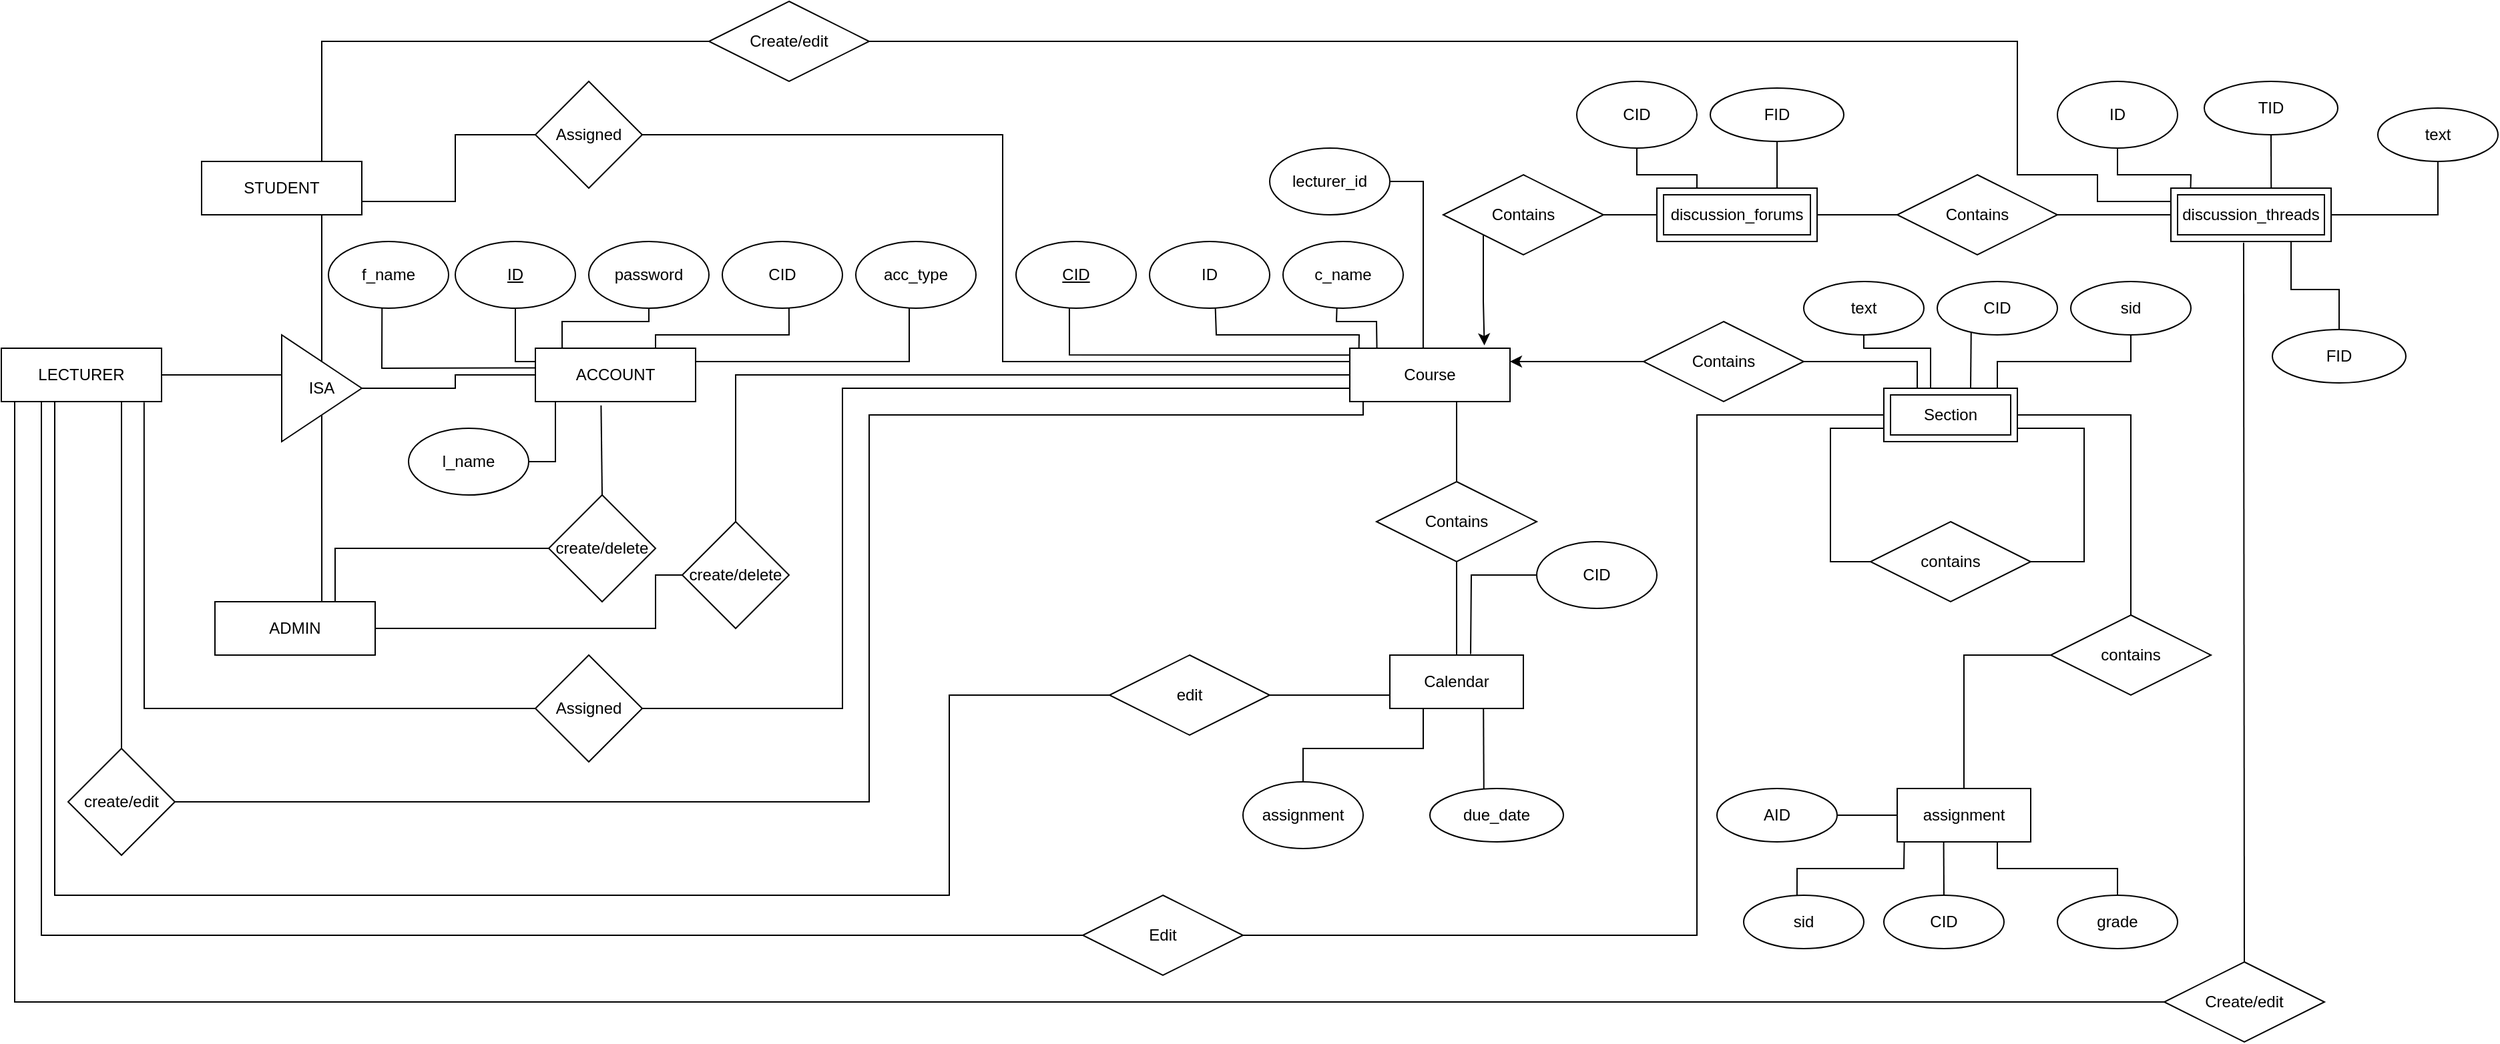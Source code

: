 <mxfile version="24.3.1" type="device">
  <diagram name="Page-1" id="hSoWHAhcee5RP-evhtU0">
    <mxGraphModel dx="2558" dy="831" grid="0" gridSize="10" guides="1" tooltips="1" connect="1" arrows="1" fold="1" page="0" pageScale="1" pageWidth="850" pageHeight="1100" math="0" shadow="0">
      <root>
        <mxCell id="0" />
        <mxCell id="1" parent="0" />
        <mxCell id="UmYCyDXEo03vcc6FyXgW-2" value="ACCOUNT" style="rounded=0;whiteSpace=wrap;html=1;" parent="1" vertex="1">
          <mxGeometry x="-25" y="340" width="120" height="40" as="geometry" />
        </mxCell>
        <mxCell id="UmYCyDXEo03vcc6FyXgW-3" value="Course" style="rounded=0;whiteSpace=wrap;html=1;" parent="1" vertex="1">
          <mxGeometry x="585" y="340" width="120" height="40" as="geometry" />
        </mxCell>
        <mxCell id="UmYCyDXEo03vcc6FyXgW-4" value="STUDENT" style="rounded=0;whiteSpace=wrap;html=1;" parent="1" vertex="1">
          <mxGeometry x="-275" y="200" width="120" height="40" as="geometry" />
        </mxCell>
        <mxCell id="UmYCyDXEo03vcc6FyXgW-5" value="ADMIN" style="rounded=0;whiteSpace=wrap;html=1;" parent="1" vertex="1">
          <mxGeometry x="-265" y="530" width="120" height="40" as="geometry" />
        </mxCell>
        <mxCell id="UmYCyDXEo03vcc6FyXgW-6" value="LECTURER" style="rounded=0;whiteSpace=wrap;html=1;" parent="1" vertex="1">
          <mxGeometry x="-425" y="340" width="120" height="40" as="geometry" />
        </mxCell>
        <mxCell id="UmYCyDXEo03vcc6FyXgW-7" style="edgeStyle=orthogonalEdgeStyle;rounded=0;orthogonalLoop=1;jettySize=auto;html=1;exitX=0.5;exitY=1;exitDx=0;exitDy=0;" parent="1" source="UmYCyDXEo03vcc6FyXgW-6" target="UmYCyDXEo03vcc6FyXgW-6" edge="1">
          <mxGeometry relative="1" as="geometry" />
        </mxCell>
        <mxCell id="UmYCyDXEo03vcc6FyXgW-8" value="ISA" style="triangle;whiteSpace=wrap;html=1;rotation=0;" parent="1" vertex="1">
          <mxGeometry x="-215" y="330" width="60" height="80" as="geometry" />
        </mxCell>
        <mxCell id="UmYCyDXEo03vcc6FyXgW-9" value="" style="endArrow=none;html=1;rounded=0;exitX=1;exitY=0.5;exitDx=0;exitDy=0;entryX=0;entryY=0.5;entryDx=0;entryDy=0;" parent="1" source="UmYCyDXEo03vcc6FyXgW-8" target="UmYCyDXEo03vcc6FyXgW-2" edge="1">
          <mxGeometry width="50" height="50" relative="1" as="geometry">
            <mxPoint x="-135" y="450" as="sourcePoint" />
            <mxPoint x="-85" y="400" as="targetPoint" />
            <Array as="points">
              <mxPoint x="-85" y="370" />
              <mxPoint x="-85" y="360" />
            </Array>
          </mxGeometry>
        </mxCell>
        <mxCell id="UmYCyDXEo03vcc6FyXgW-10" value="" style="endArrow=none;html=1;rounded=0;entryX=0.5;entryY=1;entryDx=0;entryDy=0;exitX=0.667;exitY=0;exitDx=0;exitDy=0;exitPerimeter=0;" parent="1" source="UmYCyDXEo03vcc6FyXgW-5" target="UmYCyDXEo03vcc6FyXgW-8" edge="1">
          <mxGeometry width="50" height="50" relative="1" as="geometry">
            <mxPoint x="-155" y="500" as="sourcePoint" />
            <mxPoint x="-105" y="450" as="targetPoint" />
          </mxGeometry>
        </mxCell>
        <mxCell id="UmYCyDXEo03vcc6FyXgW-11" value="" style="endArrow=none;html=1;rounded=0;exitX=1;exitY=0.5;exitDx=0;exitDy=0;" parent="1" source="UmYCyDXEo03vcc6FyXgW-6" edge="1">
          <mxGeometry width="50" height="50" relative="1" as="geometry">
            <mxPoint x="-295" y="420" as="sourcePoint" />
            <mxPoint x="-215" y="360" as="targetPoint" />
          </mxGeometry>
        </mxCell>
        <mxCell id="UmYCyDXEo03vcc6FyXgW-12" value="" style="endArrow=none;html=1;rounded=0;exitX=0.5;exitY=0;exitDx=0;exitDy=0;entryX=0.75;entryY=1;entryDx=0;entryDy=0;" parent="1" source="UmYCyDXEo03vcc6FyXgW-8" target="UmYCyDXEo03vcc6FyXgW-4" edge="1">
          <mxGeometry width="50" height="50" relative="1" as="geometry">
            <mxPoint x="-45" y="260" as="sourcePoint" />
            <mxPoint x="5" y="210" as="targetPoint" />
          </mxGeometry>
        </mxCell>
        <mxCell id="UmYCyDXEo03vcc6FyXgW-13" value="create/delete" style="rhombus;whiteSpace=wrap;html=1;" parent="1" vertex="1">
          <mxGeometry x="-15" y="450" width="80" height="80" as="geometry" />
        </mxCell>
        <mxCell id="UmYCyDXEo03vcc6FyXgW-14" value="" style="endArrow=none;html=1;rounded=0;exitX=0.75;exitY=0;exitDx=0;exitDy=0;entryX=0;entryY=0.5;entryDx=0;entryDy=0;" parent="1" source="UmYCyDXEo03vcc6FyXgW-5" target="UmYCyDXEo03vcc6FyXgW-13" edge="1">
          <mxGeometry width="50" height="50" relative="1" as="geometry">
            <mxPoint x="-135" y="500" as="sourcePoint" />
            <mxPoint x="-85" y="450" as="targetPoint" />
            <Array as="points">
              <mxPoint x="-175" y="490" />
            </Array>
          </mxGeometry>
        </mxCell>
        <mxCell id="UmYCyDXEo03vcc6FyXgW-15" value="" style="endArrow=none;html=1;rounded=0;entryX=0.41;entryY=1.071;entryDx=0;entryDy=0;entryPerimeter=0;exitX=0.5;exitY=0;exitDx=0;exitDy=0;" parent="1" source="UmYCyDXEo03vcc6FyXgW-13" target="UmYCyDXEo03vcc6FyXgW-2" edge="1">
          <mxGeometry width="50" height="50" relative="1" as="geometry">
            <mxPoint x="-45" y="500" as="sourcePoint" />
            <mxPoint x="5" y="450" as="targetPoint" />
          </mxGeometry>
        </mxCell>
        <mxCell id="UmYCyDXEo03vcc6FyXgW-16" value="create/delete" style="rhombus;whiteSpace=wrap;html=1;" parent="1" vertex="1">
          <mxGeometry x="85" y="470" width="80" height="80" as="geometry" />
        </mxCell>
        <mxCell id="UmYCyDXEo03vcc6FyXgW-17" value="" style="endArrow=none;html=1;rounded=0;exitX=1;exitY=0.5;exitDx=0;exitDy=0;entryX=0;entryY=0.5;entryDx=0;entryDy=0;" parent="1" source="UmYCyDXEo03vcc6FyXgW-5" target="UmYCyDXEo03vcc6FyXgW-16" edge="1">
          <mxGeometry width="50" height="50" relative="1" as="geometry">
            <mxPoint x="-45" y="540" as="sourcePoint" />
            <mxPoint x="75" y="520" as="targetPoint" />
            <Array as="points">
              <mxPoint x="65" y="550" />
              <mxPoint x="65" y="510" />
            </Array>
          </mxGeometry>
        </mxCell>
        <mxCell id="UmYCyDXEo03vcc6FyXgW-18" value="" style="endArrow=none;html=1;rounded=0;exitX=0.5;exitY=0;exitDx=0;exitDy=0;entryX=0;entryY=0.5;entryDx=0;entryDy=0;" parent="1" source="UmYCyDXEo03vcc6FyXgW-16" target="UmYCyDXEo03vcc6FyXgW-3" edge="1">
          <mxGeometry width="50" height="50" relative="1" as="geometry">
            <mxPoint x="285" y="430" as="sourcePoint" />
            <mxPoint x="335" y="380" as="targetPoint" />
            <Array as="points">
              <mxPoint x="125" y="360" />
            </Array>
          </mxGeometry>
        </mxCell>
        <mxCell id="UmYCyDXEo03vcc6FyXgW-19" value="Assigned" style="rhombus;whiteSpace=wrap;html=1;" parent="1" vertex="1">
          <mxGeometry x="-25" y="140" width="80" height="80" as="geometry" />
        </mxCell>
        <mxCell id="UmYCyDXEo03vcc6FyXgW-20" value="Assigned" style="rhombus;whiteSpace=wrap;html=1;" parent="1" vertex="1">
          <mxGeometry x="-25" y="570" width="80" height="80" as="geometry" />
        </mxCell>
        <mxCell id="UmYCyDXEo03vcc6FyXgW-21" value="ID" style="ellipse;whiteSpace=wrap;html=1;fontStyle=4" parent="1" vertex="1">
          <mxGeometry x="-85" y="260" width="90" height="50" as="geometry" />
        </mxCell>
        <mxCell id="UmYCyDXEo03vcc6FyXgW-23" value="password" style="ellipse;whiteSpace=wrap;html=1;" parent="1" vertex="1">
          <mxGeometry x="15" y="260" width="90" height="50" as="geometry" />
        </mxCell>
        <mxCell id="UmYCyDXEo03vcc6FyXgW-24" value="CID" style="ellipse;whiteSpace=wrap;html=1;" parent="1" vertex="1">
          <mxGeometry x="115" y="260" width="90" height="50" as="geometry" />
        </mxCell>
        <mxCell id="UmYCyDXEo03vcc6FyXgW-25" value="acc_type" style="ellipse;whiteSpace=wrap;html=1;" parent="1" vertex="1">
          <mxGeometry x="215" y="260" width="90" height="50" as="geometry" />
        </mxCell>
        <mxCell id="UmYCyDXEo03vcc6FyXgW-26" value="" style="endArrow=none;html=1;rounded=0;exitX=0;exitY=0.25;exitDx=0;exitDy=0;entryX=0.5;entryY=1;entryDx=0;entryDy=0;" parent="1" source="UmYCyDXEo03vcc6FyXgW-2" target="UmYCyDXEo03vcc6FyXgW-21" edge="1">
          <mxGeometry width="50" height="50" relative="1" as="geometry">
            <mxPoint x="135" y="390" as="sourcePoint" />
            <mxPoint x="185" y="340" as="targetPoint" />
            <Array as="points">
              <mxPoint x="-40" y="350" />
            </Array>
          </mxGeometry>
        </mxCell>
        <mxCell id="UmYCyDXEo03vcc6FyXgW-27" value="" style="endArrow=none;html=1;rounded=0;entryX=0.5;entryY=1;entryDx=0;entryDy=0;exitX=0.167;exitY=0;exitDx=0;exitDy=0;exitPerimeter=0;" parent="1" source="UmYCyDXEo03vcc6FyXgW-2" target="UmYCyDXEo03vcc6FyXgW-23" edge="1">
          <mxGeometry width="50" height="50" relative="1" as="geometry">
            <mxPoint x="-45" y="370" as="sourcePoint" />
            <mxPoint x="5" y="320" as="targetPoint" />
            <Array as="points">
              <mxPoint x="-5" y="320" />
              <mxPoint x="60" y="320" />
            </Array>
          </mxGeometry>
        </mxCell>
        <mxCell id="UmYCyDXEo03vcc6FyXgW-28" value="" style="endArrow=none;html=1;rounded=0;exitX=0.75;exitY=0;exitDx=0;exitDy=0;entryX=0.555;entryY=0.994;entryDx=0;entryDy=0;entryPerimeter=0;" parent="1" source="UmYCyDXEo03vcc6FyXgW-2" target="UmYCyDXEo03vcc6FyXgW-24" edge="1">
          <mxGeometry width="50" height="50" relative="1" as="geometry">
            <mxPoint x="125" y="350" as="sourcePoint" />
            <mxPoint x="175" y="300" as="targetPoint" />
            <Array as="points">
              <mxPoint x="65" y="330" />
              <mxPoint x="165" y="330" />
            </Array>
          </mxGeometry>
        </mxCell>
        <mxCell id="UmYCyDXEo03vcc6FyXgW-29" value="" style="endArrow=none;html=1;rounded=0;exitX=1;exitY=0.25;exitDx=0;exitDy=0;" parent="1" source="UmYCyDXEo03vcc6FyXgW-2" edge="1">
          <mxGeometry width="50" height="50" relative="1" as="geometry">
            <mxPoint x="125" y="350" as="sourcePoint" />
            <mxPoint x="255" y="310" as="targetPoint" />
            <Array as="points">
              <mxPoint x="255" y="350" />
            </Array>
          </mxGeometry>
        </mxCell>
        <mxCell id="UmYCyDXEo03vcc6FyXgW-30" value="" style="endArrow=none;html=1;rounded=0;exitX=1;exitY=0.5;exitDx=0;exitDy=0;entryX=0;entryY=0.25;entryDx=0;entryDy=0;" parent="1" source="UmYCyDXEo03vcc6FyXgW-19" target="UmYCyDXEo03vcc6FyXgW-3" edge="1">
          <mxGeometry width="50" height="50" relative="1" as="geometry">
            <mxPoint x="-45" y="320" as="sourcePoint" />
            <mxPoint x="5" y="270" as="targetPoint" />
            <Array as="points">
              <mxPoint x="325" y="180" />
              <mxPoint x="325" y="350" />
            </Array>
          </mxGeometry>
        </mxCell>
        <mxCell id="UmYCyDXEo03vcc6FyXgW-31" value="" style="endArrow=none;html=1;rounded=0;entryX=0;entryY=0.5;entryDx=0;entryDy=0;exitX=1;exitY=0.75;exitDx=0;exitDy=0;" parent="1" source="UmYCyDXEo03vcc6FyXgW-4" target="UmYCyDXEo03vcc6FyXgW-19" edge="1">
          <mxGeometry width="50" height="50" relative="1" as="geometry">
            <mxPoint x="-45" y="320" as="sourcePoint" />
            <mxPoint x="5" y="270" as="targetPoint" />
            <Array as="points">
              <mxPoint x="-85" y="230" />
              <mxPoint x="-85" y="180" />
            </Array>
          </mxGeometry>
        </mxCell>
        <mxCell id="UmYCyDXEo03vcc6FyXgW-32" value="CID" style="ellipse;whiteSpace=wrap;html=1;fontStyle=4" parent="1" vertex="1">
          <mxGeometry x="335" y="260" width="90" height="50" as="geometry" />
        </mxCell>
        <mxCell id="UmYCyDXEo03vcc6FyXgW-33" value="ID" style="ellipse;whiteSpace=wrap;html=1;" parent="1" vertex="1">
          <mxGeometry x="435" y="260" width="90" height="50" as="geometry" />
        </mxCell>
        <mxCell id="UmYCyDXEo03vcc6FyXgW-34" value="c_name" style="ellipse;whiteSpace=wrap;html=1;" parent="1" vertex="1">
          <mxGeometry x="535" y="260" width="90" height="50" as="geometry" />
        </mxCell>
        <mxCell id="UmYCyDXEo03vcc6FyXgW-35" value="" style="endArrow=none;html=1;rounded=0;exitX=-0.004;exitY=0.129;exitDx=0;exitDy=0;exitPerimeter=0;entryX=0.444;entryY=0.99;entryDx=0;entryDy=0;entryPerimeter=0;" parent="1" source="UmYCyDXEo03vcc6FyXgW-3" target="UmYCyDXEo03vcc6FyXgW-32" edge="1">
          <mxGeometry width="50" height="50" relative="1" as="geometry">
            <mxPoint x="525" y="350" as="sourcePoint" />
            <mxPoint x="405" y="320" as="targetPoint" />
            <Array as="points">
              <mxPoint x="375" y="345" />
            </Array>
          </mxGeometry>
        </mxCell>
        <mxCell id="UmYCyDXEo03vcc6FyXgW-36" value="" style="endArrow=none;html=1;rounded=0;exitX=0.057;exitY=-0.001;exitDx=0;exitDy=0;exitPerimeter=0;entryX=0.548;entryY=1.003;entryDx=0;entryDy=0;entryPerimeter=0;" parent="1" source="UmYCyDXEo03vcc6FyXgW-3" target="UmYCyDXEo03vcc6FyXgW-33" edge="1">
          <mxGeometry width="50" height="50" relative="1" as="geometry">
            <mxPoint x="595" y="360" as="sourcePoint" />
            <mxPoint x="645" y="310" as="targetPoint" />
            <Array as="points">
              <mxPoint x="592" y="330" />
              <mxPoint x="485" y="330" />
            </Array>
          </mxGeometry>
        </mxCell>
        <mxCell id="UmYCyDXEo03vcc6FyXgW-37" value="" style="endArrow=none;html=1;rounded=0;entryX=0.448;entryY=0.995;entryDx=0;entryDy=0;entryPerimeter=0;exitX=0.169;exitY=-0.011;exitDx=0;exitDy=0;exitPerimeter=0;" parent="1" source="UmYCyDXEo03vcc6FyXgW-3" target="UmYCyDXEo03vcc6FyXgW-34" edge="1">
          <mxGeometry width="50" height="50" relative="1" as="geometry">
            <mxPoint x="575" y="360" as="sourcePoint" />
            <mxPoint x="625" y="310" as="targetPoint" />
            <Array as="points">
              <mxPoint x="605" y="320" />
              <mxPoint x="575" y="320" />
            </Array>
          </mxGeometry>
        </mxCell>
        <mxCell id="UmYCyDXEo03vcc6FyXgW-38" value="" style="endArrow=none;html=1;rounded=0;exitX=1;exitY=0.5;exitDx=0;exitDy=0;entryX=0;entryY=0.75;entryDx=0;entryDy=0;" parent="1" source="UmYCyDXEo03vcc6FyXgW-20" target="UmYCyDXEo03vcc6FyXgW-3" edge="1">
          <mxGeometry width="50" height="50" relative="1" as="geometry">
            <mxPoint x="255" y="400" as="sourcePoint" />
            <mxPoint x="305" y="350" as="targetPoint" />
            <Array as="points">
              <mxPoint x="205" y="610" />
              <mxPoint x="205" y="370" />
            </Array>
          </mxGeometry>
        </mxCell>
        <mxCell id="UmYCyDXEo03vcc6FyXgW-39" value="" style="endArrow=none;html=1;rounded=0;exitX=0.891;exitY=1.016;exitDx=0;exitDy=0;exitPerimeter=0;entryX=0;entryY=0.5;entryDx=0;entryDy=0;" parent="1" source="UmYCyDXEo03vcc6FyXgW-6" target="UmYCyDXEo03vcc6FyXgW-20" edge="1">
          <mxGeometry width="50" height="50" relative="1" as="geometry">
            <mxPoint x="255" y="400" as="sourcePoint" />
            <mxPoint x="305" y="350" as="targetPoint" />
            <Array as="points">
              <mxPoint x="-318" y="610" />
            </Array>
          </mxGeometry>
        </mxCell>
        <mxCell id="UmYCyDXEo03vcc6FyXgW-40" value="create/edit" style="rhombus;whiteSpace=wrap;html=1;" parent="1" vertex="1">
          <mxGeometry x="-375" y="640" width="80" height="80" as="geometry" />
        </mxCell>
        <mxCell id="UmYCyDXEo03vcc6FyXgW-41" value="" style="endArrow=none;html=1;rounded=0;exitX=0.5;exitY=0;exitDx=0;exitDy=0;" parent="1" source="UmYCyDXEo03vcc6FyXgW-40" edge="1">
          <mxGeometry width="50" height="50" relative="1" as="geometry">
            <mxPoint x="135" y="430" as="sourcePoint" />
            <mxPoint x="-335" y="380" as="targetPoint" />
          </mxGeometry>
        </mxCell>
        <mxCell id="UmYCyDXEo03vcc6FyXgW-42" value="" style="endArrow=none;html=1;rounded=0;exitX=1;exitY=0.5;exitDx=0;exitDy=0;entryX=0.083;entryY=1;entryDx=0;entryDy=0;entryPerimeter=0;" parent="1" source="UmYCyDXEo03vcc6FyXgW-40" target="UmYCyDXEo03vcc6FyXgW-3" edge="1">
          <mxGeometry width="50" height="50" relative="1" as="geometry">
            <mxPoint x="135" y="430" as="sourcePoint" />
            <mxPoint x="185" y="380" as="targetPoint" />
            <Array as="points">
              <mxPoint x="225" y="680" />
              <mxPoint x="225" y="390" />
              <mxPoint x="595" y="390" />
            </Array>
          </mxGeometry>
        </mxCell>
        <mxCell id="UmYCyDXEo03vcc6FyXgW-45" value="Section" style="shape=ext;margin=3;double=1;whiteSpace=wrap;html=1;align=center;" parent="1" vertex="1">
          <mxGeometry x="985" y="370" width="100" height="40" as="geometry" />
        </mxCell>
        <mxCell id="UmYCyDXEo03vcc6FyXgW-46" value="discussion_threads" style="shape=ext;margin=3;double=1;whiteSpace=wrap;html=1;align=center;" parent="1" vertex="1">
          <mxGeometry x="1200" y="220" width="120" height="40" as="geometry" />
        </mxCell>
        <mxCell id="UmYCyDXEo03vcc6FyXgW-47" value="discussion_forums" style="shape=ext;margin=3;double=1;whiteSpace=wrap;html=1;align=center;" parent="1" vertex="1">
          <mxGeometry x="815" y="220" width="120" height="40" as="geometry" />
        </mxCell>
        <mxCell id="UmYCyDXEo03vcc6FyXgW-48" value="Calendar" style="whiteSpace=wrap;html=1;align=center;" parent="1" vertex="1">
          <mxGeometry x="615" y="570" width="100" height="40" as="geometry" />
        </mxCell>
        <mxCell id="UmYCyDXEo03vcc6FyXgW-49" value="Contains" style="shape=rhombus;perimeter=rhombusPerimeter;whiteSpace=wrap;html=1;align=center;" parent="1" vertex="1">
          <mxGeometry x="605" y="440" width="120" height="60" as="geometry" />
        </mxCell>
        <mxCell id="UmYCyDXEo03vcc6FyXgW-50" value="Contains" style="shape=rhombus;perimeter=rhombusPerimeter;whiteSpace=wrap;html=1;align=center;" parent="1" vertex="1">
          <mxGeometry x="995" y="210" width="120" height="60" as="geometry" />
        </mxCell>
        <mxCell id="UmYCyDXEo03vcc6FyXgW-53" value="edit" style="shape=rhombus;perimeter=rhombusPerimeter;whiteSpace=wrap;html=1;align=center;" parent="1" vertex="1">
          <mxGeometry x="405" y="570" width="120" height="60" as="geometry" />
        </mxCell>
        <mxCell id="UmYCyDXEo03vcc6FyXgW-54" value="" style="endArrow=none;html=1;rounded=0;exitX=1;exitY=0.5;exitDx=0;exitDy=0;entryX=0;entryY=0.75;entryDx=0;entryDy=0;" parent="1" source="UmYCyDXEo03vcc6FyXgW-53" target="UmYCyDXEo03vcc6FyXgW-48" edge="1">
          <mxGeometry relative="1" as="geometry">
            <mxPoint x="195" y="450" as="sourcePoint" />
            <mxPoint x="355" y="450" as="targetPoint" />
          </mxGeometry>
        </mxCell>
        <mxCell id="UmYCyDXEo03vcc6FyXgW-55" value="" style="endArrow=none;html=1;rounded=0;exitX=0;exitY=0.5;exitDx=0;exitDy=0;" parent="1" source="UmYCyDXEo03vcc6FyXgW-53" edge="1">
          <mxGeometry relative="1" as="geometry">
            <mxPoint x="195" y="450" as="sourcePoint" />
            <mxPoint x="-385" y="380" as="targetPoint" />
            <Array as="points">
              <mxPoint x="285" y="600" />
              <mxPoint x="285" y="750" />
              <mxPoint x="-385" y="750" />
            </Array>
          </mxGeometry>
        </mxCell>
        <mxCell id="UmYCyDXEo03vcc6FyXgW-56" value="" style="endArrow=none;html=1;rounded=0;exitX=0.5;exitY=1;exitDx=0;exitDy=0;entryX=0.5;entryY=0;entryDx=0;entryDy=0;" parent="1" source="UmYCyDXEo03vcc6FyXgW-49" target="UmYCyDXEo03vcc6FyXgW-48" edge="1">
          <mxGeometry relative="1" as="geometry">
            <mxPoint x="105" y="600" as="sourcePoint" />
            <mxPoint x="265" y="600" as="targetPoint" />
          </mxGeometry>
        </mxCell>
        <mxCell id="UmYCyDXEo03vcc6FyXgW-57" value="" style="endArrow=none;html=1;rounded=0;exitX=0.5;exitY=0;exitDx=0;exitDy=0;" parent="1" source="UmYCyDXEo03vcc6FyXgW-49" edge="1">
          <mxGeometry relative="1" as="geometry">
            <mxPoint x="105" y="600" as="sourcePoint" />
            <mxPoint x="665" y="380" as="targetPoint" />
          </mxGeometry>
        </mxCell>
        <mxCell id="UmYCyDXEo03vcc6FyXgW-58" value="" style="endArrow=none;html=1;rounded=0;entryX=0;entryY=0.5;entryDx=0;entryDy=0;exitX=1;exitY=0.5;exitDx=0;exitDy=0;" parent="1" source="UmYCyDXEo03vcc6FyXgW-47" target="UmYCyDXEo03vcc6FyXgW-50" edge="1">
          <mxGeometry relative="1" as="geometry">
            <mxPoint x="605" y="420" as="sourcePoint" />
            <mxPoint x="765" y="420" as="targetPoint" />
          </mxGeometry>
        </mxCell>
        <mxCell id="UmYCyDXEo03vcc6FyXgW-59" value="" style="endArrow=none;html=1;rounded=0;exitX=1;exitY=0.5;exitDx=0;exitDy=0;entryX=0;entryY=0.5;entryDx=0;entryDy=0;" parent="1" source="UmYCyDXEo03vcc6FyXgW-50" target="UmYCyDXEo03vcc6FyXgW-46" edge="1">
          <mxGeometry relative="1" as="geometry">
            <mxPoint x="1105" y="330" as="sourcePoint" />
            <mxPoint x="1265" y="330" as="targetPoint" />
          </mxGeometry>
        </mxCell>
        <mxCell id="UmYCyDXEo03vcc6FyXgW-60" value="Contains" style="shape=rhombus;perimeter=rhombusPerimeter;whiteSpace=wrap;html=1;align=center;" parent="1" vertex="1">
          <mxGeometry x="655" y="210" width="120" height="60" as="geometry" />
        </mxCell>
        <mxCell id="UmYCyDXEo03vcc6FyXgW-61" value="" style="endArrow=none;html=1;rounded=0;entryX=0;entryY=0.5;entryDx=0;entryDy=0;exitX=1;exitY=0.5;exitDx=0;exitDy=0;" parent="1" source="UmYCyDXEo03vcc6FyXgW-60" target="UmYCyDXEo03vcc6FyXgW-47" edge="1">
          <mxGeometry relative="1" as="geometry">
            <mxPoint x="605" y="420" as="sourcePoint" />
            <mxPoint x="765" y="420" as="targetPoint" />
          </mxGeometry>
        </mxCell>
        <mxCell id="UmYCyDXEo03vcc6FyXgW-63" value="contains" style="shape=rhombus;perimeter=rhombusPerimeter;whiteSpace=wrap;html=1;align=center;" parent="1" vertex="1">
          <mxGeometry x="975" y="470" width="120" height="60" as="geometry" />
        </mxCell>
        <mxCell id="UmYCyDXEo03vcc6FyXgW-65" value="" style="endArrow=none;html=1;rounded=0;entryX=0;entryY=0.75;entryDx=0;entryDy=0;exitX=0;exitY=0.5;exitDx=0;exitDy=0;entryPerimeter=0;" parent="1" source="UmYCyDXEo03vcc6FyXgW-63" target="UmYCyDXEo03vcc6FyXgW-45" edge="1">
          <mxGeometry relative="1" as="geometry">
            <mxPoint x="525" y="390" as="sourcePoint" />
            <mxPoint x="685" y="390" as="targetPoint" />
            <Array as="points">
              <mxPoint x="945" y="500" />
              <mxPoint x="945" y="400" />
            </Array>
          </mxGeometry>
        </mxCell>
        <mxCell id="UmYCyDXEo03vcc6FyXgW-67" value="" style="endArrow=none;html=1;rounded=0;exitX=1;exitY=0.75;exitDx=0;exitDy=0;entryX=1;entryY=0.5;entryDx=0;entryDy=0;" parent="1" source="UmYCyDXEo03vcc6FyXgW-45" target="UmYCyDXEo03vcc6FyXgW-63" edge="1">
          <mxGeometry relative="1" as="geometry">
            <mxPoint x="1135" y="420" as="sourcePoint" />
            <mxPoint x="1295" y="420" as="targetPoint" />
            <Array as="points">
              <mxPoint x="1135" y="400" />
              <mxPoint x="1135" y="500" />
            </Array>
          </mxGeometry>
        </mxCell>
        <mxCell id="UmYCyDXEo03vcc6FyXgW-68" style="edgeStyle=orthogonalEdgeStyle;rounded=0;orthogonalLoop=1;jettySize=auto;html=1;exitX=0;exitY=1;exitDx=0;exitDy=0;entryX=0.84;entryY=-0.054;entryDx=0;entryDy=0;entryPerimeter=0;" parent="1" source="UmYCyDXEo03vcc6FyXgW-60" target="UmYCyDXEo03vcc6FyXgW-3" edge="1">
          <mxGeometry relative="1" as="geometry" />
        </mxCell>
        <mxCell id="UmYCyDXEo03vcc6FyXgW-70" style="edgeStyle=orthogonalEdgeStyle;rounded=0;orthogonalLoop=1;jettySize=auto;html=1;entryX=1;entryY=0.25;entryDx=0;entryDy=0;" parent="1" source="UmYCyDXEo03vcc6FyXgW-69" target="UmYCyDXEo03vcc6FyXgW-3" edge="1">
          <mxGeometry relative="1" as="geometry" />
        </mxCell>
        <mxCell id="UmYCyDXEo03vcc6FyXgW-69" value="Contains" style="shape=rhombus;perimeter=rhombusPerimeter;whiteSpace=wrap;html=1;align=center;" parent="1" vertex="1">
          <mxGeometry x="805" y="320" width="120" height="60" as="geometry" />
        </mxCell>
        <mxCell id="UmYCyDXEo03vcc6FyXgW-71" value="" style="endArrow=none;html=1;rounded=0;exitX=0.25;exitY=0;exitDx=0;exitDy=0;entryX=1;entryY=0.5;entryDx=0;entryDy=0;" parent="1" source="UmYCyDXEo03vcc6FyXgW-45" target="UmYCyDXEo03vcc6FyXgW-69" edge="1">
          <mxGeometry relative="1" as="geometry">
            <mxPoint x="1025" y="330" as="sourcePoint" />
            <mxPoint x="1185" y="330" as="targetPoint" />
            <Array as="points">
              <mxPoint x="1010" y="350" />
            </Array>
          </mxGeometry>
        </mxCell>
        <mxCell id="UmYCyDXEo03vcc6FyXgW-72" value="CID" style="ellipse;whiteSpace=wrap;html=1;" parent="1" vertex="1">
          <mxGeometry x="755" y="140" width="90" height="50" as="geometry" />
        </mxCell>
        <mxCell id="UmYCyDXEo03vcc6FyXgW-73" value="CID" style="ellipse;whiteSpace=wrap;html=1;" parent="1" vertex="1">
          <mxGeometry x="1025" y="290" width="90" height="40" as="geometry" />
        </mxCell>
        <mxCell id="UmYCyDXEo03vcc6FyXgW-75" value="CID" style="ellipse;whiteSpace=wrap;html=1;" parent="1" vertex="1">
          <mxGeometry x="725" y="485" width="90" height="50" as="geometry" />
        </mxCell>
        <mxCell id="UmYCyDXEo03vcc6FyXgW-76" value="ID" style="ellipse;whiteSpace=wrap;html=1;" parent="1" vertex="1">
          <mxGeometry x="1115" y="140" width="90" height="50" as="geometry" />
        </mxCell>
        <mxCell id="UmYCyDXEo03vcc6FyXgW-77" value="text" style="ellipse;whiteSpace=wrap;html=1;align=center;" parent="1" vertex="1">
          <mxGeometry x="925" y="290" width="90" height="40" as="geometry" />
        </mxCell>
        <mxCell id="UmYCyDXEo03vcc6FyXgW-78" value="sid" style="ellipse;whiteSpace=wrap;html=1;align=center;" parent="1" vertex="1">
          <mxGeometry x="1125" y="290" width="90" height="40" as="geometry" />
        </mxCell>
        <mxCell id="UmYCyDXEo03vcc6FyXgW-80" value="Edit" style="shape=rhombus;perimeter=rhombusPerimeter;whiteSpace=wrap;html=1;align=center;" parent="1" vertex="1">
          <mxGeometry x="385" y="750" width="120" height="60" as="geometry" />
        </mxCell>
        <mxCell id="UmYCyDXEo03vcc6FyXgW-81" value="" style="endArrow=none;html=1;rounded=0;exitX=0.701;exitY=0.997;exitDx=0;exitDy=0;entryX=0.404;entryY=0.025;entryDx=0;entryDy=0;entryPerimeter=0;exitPerimeter=0;" parent="1" source="UmYCyDXEo03vcc6FyXgW-48" target="UmYCyDXEo03vcc6FyXgW-86" edge="1">
          <mxGeometry relative="1" as="geometry">
            <mxPoint x="955" y="710" as="sourcePoint" />
            <mxPoint x="1115" y="710" as="targetPoint" />
          </mxGeometry>
        </mxCell>
        <mxCell id="UmYCyDXEo03vcc6FyXgW-83" value="" style="endArrow=none;html=1;rounded=0;entryX=0;entryY=0.5;entryDx=0;entryDy=0;exitX=0.25;exitY=1;exitDx=0;exitDy=0;" parent="1" source="UmYCyDXEo03vcc6FyXgW-6" target="UmYCyDXEo03vcc6FyXgW-80" edge="1">
          <mxGeometry relative="1" as="geometry">
            <mxPoint x="115" y="550" as="sourcePoint" />
            <mxPoint x="275" y="550" as="targetPoint" />
            <Array as="points">
              <mxPoint x="-395" y="780" />
            </Array>
          </mxGeometry>
        </mxCell>
        <mxCell id="UmYCyDXEo03vcc6FyXgW-84" value="" style="endArrow=none;html=1;rounded=0;exitX=1;exitY=0.5;exitDx=0;exitDy=0;entryX=0;entryY=0.5;entryDx=0;entryDy=0;" parent="1" source="UmYCyDXEo03vcc6FyXgW-80" target="UmYCyDXEo03vcc6FyXgW-45" edge="1">
          <mxGeometry relative="1" as="geometry">
            <mxPoint x="555" y="780" as="sourcePoint" />
            <mxPoint x="715" y="780" as="targetPoint" />
            <Array as="points">
              <mxPoint x="845" y="780" />
              <mxPoint x="845" y="390" />
            </Array>
          </mxGeometry>
        </mxCell>
        <mxCell id="UmYCyDXEo03vcc6FyXgW-86" value="due_date" style="ellipse;whiteSpace=wrap;html=1;align=center;" parent="1" vertex="1">
          <mxGeometry x="645" y="670" width="100" height="40" as="geometry" />
        </mxCell>
        <mxCell id="UmYCyDXEo03vcc6FyXgW-88" value="" style="endArrow=none;html=1;rounded=0;exitX=0.605;exitY=-0.019;exitDx=0;exitDy=0;exitPerimeter=0;entryX=0;entryY=0.5;entryDx=0;entryDy=0;" parent="1" source="UmYCyDXEo03vcc6FyXgW-48" target="UmYCyDXEo03vcc6FyXgW-75" edge="1">
          <mxGeometry relative="1" as="geometry">
            <mxPoint x="585" y="610" as="sourcePoint" />
            <mxPoint x="745" y="610" as="targetPoint" />
            <Array as="points">
              <mxPoint x="676" y="510" />
            </Array>
          </mxGeometry>
        </mxCell>
        <mxCell id="UmYCyDXEo03vcc6FyXgW-89" value="FID" style="ellipse;whiteSpace=wrap;html=1;align=center;" parent="1" vertex="1">
          <mxGeometry x="855" y="145" width="100" height="40" as="geometry" />
        </mxCell>
        <mxCell id="UmYCyDXEo03vcc6FyXgW-92" value="TID&lt;span style=&quot;color: rgba(0, 0, 0, 0); font-family: monospace; font-size: 0px; text-align: start; text-wrap: nowrap;&quot;&gt;%3CmxGraphModel%3E%3Croot%3E%3CmxCell%20id%3D%220%22%2F%3E%3CmxCell%20id%3D%221%22%20parent%3D%220%22%2F%3E%3CmxCell%20id%3D%222%22%20value%3D%22fID%22%20style%3D%22ellipse%3BwhiteSpace%3Dwrap%3Bhtml%3D1%3Balign%3Dcenter%3B%22%20vertex%3D%221%22%20parent%3D%221%22%3E%3CmxGeometry%20x%3D%22940%22%20y%3D%2235%22%20width%3D%22100%22%20height%3D%2240%22%20as%3D%22geometry%22%2F%3E%3C%2FmxCell%3E%3C%2Froot%3E%3C%2FmxGraphModel%3E&lt;/span&gt;" style="ellipse;whiteSpace=wrap;html=1;align=center;" parent="1" vertex="1">
          <mxGeometry x="1225" y="140" width="100" height="40" as="geometry" />
        </mxCell>
        <mxCell id="UmYCyDXEo03vcc6FyXgW-93" value="text" style="ellipse;whiteSpace=wrap;html=1;align=center;" parent="1" vertex="1">
          <mxGeometry x="1355" y="160" width="90" height="40" as="geometry" />
        </mxCell>
        <mxCell id="UmYCyDXEo03vcc6FyXgW-94" value="Create/edit" style="shape=rhombus;perimeter=rhombusPerimeter;whiteSpace=wrap;html=1;align=center;" parent="1" vertex="1">
          <mxGeometry x="105" y="80" width="120" height="60" as="geometry" />
        </mxCell>
        <mxCell id="UmYCyDXEo03vcc6FyXgW-95" value="" style="endArrow=none;html=1;rounded=0;exitX=0.75;exitY=0;exitDx=0;exitDy=0;entryX=0;entryY=0.5;entryDx=0;entryDy=0;" parent="1" source="UmYCyDXEo03vcc6FyXgW-4" target="UmYCyDXEo03vcc6FyXgW-94" edge="1">
          <mxGeometry relative="1" as="geometry">
            <mxPoint x="-5" y="230" as="sourcePoint" />
            <mxPoint x="155" y="230" as="targetPoint" />
            <Array as="points">
              <mxPoint x="-185" y="110" />
            </Array>
          </mxGeometry>
        </mxCell>
        <mxCell id="UmYCyDXEo03vcc6FyXgW-96" value="" style="endArrow=none;html=1;rounded=0;exitX=1;exitY=0.5;exitDx=0;exitDy=0;entryX=0;entryY=0.25;entryDx=0;entryDy=0;" parent="1" source="UmYCyDXEo03vcc6FyXgW-94" target="UmYCyDXEo03vcc6FyXgW-46" edge="1">
          <mxGeometry relative="1" as="geometry">
            <mxPoint x="595" y="220" as="sourcePoint" />
            <mxPoint x="755" y="220" as="targetPoint" />
            <Array as="points">
              <mxPoint x="1085" y="110" />
              <mxPoint x="1085" y="210" />
              <mxPoint x="1145" y="210" />
              <mxPoint x="1145" y="230" />
            </Array>
          </mxGeometry>
        </mxCell>
        <mxCell id="UmYCyDXEo03vcc6FyXgW-98" value="" style="endArrow=none;html=1;rounded=0;exitX=0.5;exitY=1;exitDx=0;exitDy=0;entryX=0.123;entryY=0;entryDx=0;entryDy=0;entryPerimeter=0;" parent="1" source="UmYCyDXEo03vcc6FyXgW-76" target="UmYCyDXEo03vcc6FyXgW-46" edge="1">
          <mxGeometry relative="1" as="geometry">
            <mxPoint x="975" y="200" as="sourcePoint" />
            <mxPoint x="1135" y="200" as="targetPoint" />
            <Array as="points">
              <mxPoint x="1160" y="210" />
              <mxPoint x="1215" y="210" />
            </Array>
          </mxGeometry>
        </mxCell>
        <mxCell id="UmYCyDXEo03vcc6FyXgW-99" value="" style="endArrow=none;html=1;rounded=0;exitX=0.5;exitY=1;exitDx=0;exitDy=0;entryX=0.626;entryY=-0.003;entryDx=0;entryDy=0;entryPerimeter=0;" parent="1" source="UmYCyDXEo03vcc6FyXgW-92" target="UmYCyDXEo03vcc6FyXgW-46" edge="1">
          <mxGeometry relative="1" as="geometry">
            <mxPoint x="1125" y="220" as="sourcePoint" />
            <mxPoint x="1285" y="220" as="targetPoint" />
          </mxGeometry>
        </mxCell>
        <mxCell id="UmYCyDXEo03vcc6FyXgW-100" value="" style="endArrow=none;html=1;rounded=0;exitX=0.5;exitY=1;exitDx=0;exitDy=0;entryX=1;entryY=0.5;entryDx=0;entryDy=0;" parent="1" source="UmYCyDXEo03vcc6FyXgW-93" target="UmYCyDXEo03vcc6FyXgW-46" edge="1">
          <mxGeometry relative="1" as="geometry">
            <mxPoint x="1125" y="220" as="sourcePoint" />
            <mxPoint x="1285" y="220" as="targetPoint" />
            <Array as="points">
              <mxPoint x="1400" y="240" />
            </Array>
          </mxGeometry>
        </mxCell>
        <mxCell id="UmYCyDXEo03vcc6FyXgW-101" value="Create/edit" style="shape=rhombus;perimeter=rhombusPerimeter;whiteSpace=wrap;html=1;align=center;" parent="1" vertex="1">
          <mxGeometry x="1195" y="800" width="120" height="60" as="geometry" />
        </mxCell>
        <mxCell id="UmYCyDXEo03vcc6FyXgW-102" value="" style="endArrow=none;html=1;rounded=0;entryX=0;entryY=0.5;entryDx=0;entryDy=0;" parent="1" target="UmYCyDXEo03vcc6FyXgW-101" edge="1">
          <mxGeometry relative="1" as="geometry">
            <mxPoint x="-415" y="380" as="sourcePoint" />
            <mxPoint x="635" y="420" as="targetPoint" />
            <Array as="points">
              <mxPoint x="-415" y="830" />
            </Array>
          </mxGeometry>
        </mxCell>
        <mxCell id="UmYCyDXEo03vcc6FyXgW-103" value="" style="endArrow=none;html=1;rounded=0;exitX=0.5;exitY=0;exitDx=0;exitDy=0;entryX=0.454;entryY=1.023;entryDx=0;entryDy=0;entryPerimeter=0;" parent="1" source="UmYCyDXEo03vcc6FyXgW-101" target="UmYCyDXEo03vcc6FyXgW-46" edge="1">
          <mxGeometry relative="1" as="geometry">
            <mxPoint x="475" y="420" as="sourcePoint" />
            <mxPoint x="635" y="420" as="targetPoint" />
          </mxGeometry>
        </mxCell>
        <mxCell id="UmYCyDXEo03vcc6FyXgW-104" value="" style="endArrow=none;html=1;rounded=0;entryX=0.5;entryY=1;entryDx=0;entryDy=0;exitX=0.35;exitY=0;exitDx=0;exitDy=0;exitPerimeter=0;" parent="1" source="UmYCyDXEo03vcc6FyXgW-45" target="UmYCyDXEo03vcc6FyXgW-77" edge="1">
          <mxGeometry relative="1" as="geometry">
            <mxPoint x="1030" y="360" as="sourcePoint" />
            <mxPoint x="350" y="460" as="targetPoint" />
            <Array as="points">
              <mxPoint x="1020" y="340" />
              <mxPoint x="970" y="340" />
            </Array>
          </mxGeometry>
        </mxCell>
        <mxCell id="UmYCyDXEo03vcc6FyXgW-105" value="" style="endArrow=none;html=1;rounded=0;entryX=0.282;entryY=0.96;entryDx=0;entryDy=0;entryPerimeter=0;exitX=0.65;exitY=0.003;exitDx=0;exitDy=0;exitPerimeter=0;" parent="1" source="UmYCyDXEo03vcc6FyXgW-45" target="UmYCyDXEo03vcc6FyXgW-73" edge="1">
          <mxGeometry relative="1" as="geometry">
            <mxPoint x="1060" y="370" as="sourcePoint" />
            <mxPoint x="1170" y="339.87" as="targetPoint" />
          </mxGeometry>
        </mxCell>
        <mxCell id="UmYCyDXEo03vcc6FyXgW-106" value="" style="endArrow=none;html=1;rounded=0;entryX=0.5;entryY=1;entryDx=0;entryDy=0;exitX=0.85;exitY=0;exitDx=0;exitDy=0;exitPerimeter=0;" parent="1" source="UmYCyDXEo03vcc6FyXgW-45" target="UmYCyDXEo03vcc6FyXgW-78" edge="1">
          <mxGeometry relative="1" as="geometry">
            <mxPoint x="1080" y="360" as="sourcePoint" />
            <mxPoint x="1195" y="350.09" as="targetPoint" />
            <Array as="points">
              <mxPoint x="1070" y="350" />
              <mxPoint x="1170" y="350" />
            </Array>
          </mxGeometry>
        </mxCell>
        <mxCell id="UmYCyDXEo03vcc6FyXgW-107" value="" style="endArrow=none;html=1;rounded=0;exitX=0.25;exitY=0;exitDx=0;exitDy=0;" parent="1" source="UmYCyDXEo03vcc6FyXgW-47" edge="1">
          <mxGeometry relative="1" as="geometry">
            <mxPoint x="615" y="199.52" as="sourcePoint" />
            <mxPoint x="800" y="190" as="targetPoint" />
            <Array as="points">
              <mxPoint x="845" y="210" />
              <mxPoint x="800" y="210" />
            </Array>
          </mxGeometry>
        </mxCell>
        <mxCell id="UmYCyDXEo03vcc6FyXgW-108" value="" style="endArrow=none;html=1;rounded=0;entryX=0.5;entryY=1;entryDx=0;entryDy=0;exitX=0.75;exitY=0;exitDx=0;exitDy=0;" parent="1" source="UmYCyDXEo03vcc6FyXgW-47" target="UmYCyDXEo03vcc6FyXgW-89" edge="1">
          <mxGeometry relative="1" as="geometry">
            <mxPoint x="805" y="200" as="sourcePoint" />
            <mxPoint x="965" y="200" as="targetPoint" />
          </mxGeometry>
        </mxCell>
        <mxCell id="B2ILWrMjX4NBgNzCxDdF-1" value="lecturer_id" style="ellipse;whiteSpace=wrap;html=1;" vertex="1" parent="1">
          <mxGeometry x="525" y="190" width="90" height="50" as="geometry" />
        </mxCell>
        <mxCell id="B2ILWrMjX4NBgNzCxDdF-2" value="" style="endArrow=none;html=1;rounded=0;exitX=1;exitY=0.5;exitDx=0;exitDy=0;entryX=0.458;entryY=-0.006;entryDx=0;entryDy=0;entryPerimeter=0;" edge="1" parent="1" source="B2ILWrMjX4NBgNzCxDdF-1" target="UmYCyDXEo03vcc6FyXgW-3">
          <mxGeometry width="50" height="50" relative="1" as="geometry">
            <mxPoint x="630" y="220" as="sourcePoint" />
            <mxPoint x="680" y="170" as="targetPoint" />
            <Array as="points">
              <mxPoint x="640" y="215" />
              <mxPoint x="640" y="280" />
            </Array>
          </mxGeometry>
        </mxCell>
        <mxCell id="B2ILWrMjX4NBgNzCxDdF-3" value="assignment" style="ellipse;whiteSpace=wrap;html=1;" vertex="1" parent="1">
          <mxGeometry x="505" y="665" width="90" height="50" as="geometry" />
        </mxCell>
        <mxCell id="B2ILWrMjX4NBgNzCxDdF-4" value="" style="endArrow=none;html=1;rounded=0;exitX=0.5;exitY=0;exitDx=0;exitDy=0;entryX=0.25;entryY=1;entryDx=0;entryDy=0;" edge="1" parent="1" source="B2ILWrMjX4NBgNzCxDdF-3" target="UmYCyDXEo03vcc6FyXgW-48">
          <mxGeometry width="50" height="50" relative="1" as="geometry">
            <mxPoint x="550" y="570" as="sourcePoint" />
            <mxPoint x="600" y="520" as="targetPoint" />
            <Array as="points">
              <mxPoint x="550" y="640" />
              <mxPoint x="640" y="640" />
            </Array>
          </mxGeometry>
        </mxCell>
        <mxCell id="B2ILWrMjX4NBgNzCxDdF-6" value="f_name" style="ellipse;whiteSpace=wrap;html=1;" vertex="1" parent="1">
          <mxGeometry x="-180" y="260" width="90" height="50" as="geometry" />
        </mxCell>
        <mxCell id="B2ILWrMjX4NBgNzCxDdF-7" value="l_name" style="ellipse;whiteSpace=wrap;html=1;" vertex="1" parent="1">
          <mxGeometry x="-120" y="400" width="90" height="50" as="geometry" />
        </mxCell>
        <mxCell id="B2ILWrMjX4NBgNzCxDdF-8" value="" style="endArrow=none;html=1;rounded=0;exitX=1;exitY=0.5;exitDx=0;exitDy=0;entryX=0.125;entryY=1.004;entryDx=0;entryDy=0;entryPerimeter=0;" edge="1" parent="1" source="B2ILWrMjX4NBgNzCxDdF-7" target="UmYCyDXEo03vcc6FyXgW-2">
          <mxGeometry relative="1" as="geometry">
            <mxPoint x="40" y="410" as="sourcePoint" />
            <mxPoint x="200" y="410" as="targetPoint" />
            <Array as="points">
              <mxPoint x="-10" y="425" />
            </Array>
          </mxGeometry>
        </mxCell>
        <mxCell id="B2ILWrMjX4NBgNzCxDdF-9" value="" style="endArrow=none;html=1;rounded=0;exitX=0.446;exitY=0.999;exitDx=0;exitDy=0;exitPerimeter=0;entryX=-0.002;entryY=0.369;entryDx=0;entryDy=0;entryPerimeter=0;" edge="1" parent="1" source="B2ILWrMjX4NBgNzCxDdF-6" target="UmYCyDXEo03vcc6FyXgW-2">
          <mxGeometry relative="1" as="geometry">
            <mxPoint x="-130" y="320" as="sourcePoint" />
            <mxPoint x="30" y="320" as="targetPoint" />
            <Array as="points">
              <mxPoint x="-140" y="355" />
            </Array>
          </mxGeometry>
        </mxCell>
        <mxCell id="B2ILWrMjX4NBgNzCxDdF-10" value="assignment" style="whiteSpace=wrap;html=1;align=center;" vertex="1" parent="1">
          <mxGeometry x="995" y="670" width="100" height="40" as="geometry" />
        </mxCell>
        <mxCell id="B2ILWrMjX4NBgNzCxDdF-11" value="sid" style="ellipse;whiteSpace=wrap;html=1;align=center;" vertex="1" parent="1">
          <mxGeometry x="880" y="750" width="90" height="40" as="geometry" />
        </mxCell>
        <mxCell id="B2ILWrMjX4NBgNzCxDdF-12" value="CID" style="ellipse;whiteSpace=wrap;html=1;" vertex="1" parent="1">
          <mxGeometry x="985" y="750" width="90" height="40" as="geometry" />
        </mxCell>
        <mxCell id="B2ILWrMjX4NBgNzCxDdF-13" value="AID" style="ellipse;whiteSpace=wrap;html=1;align=center;" vertex="1" parent="1">
          <mxGeometry x="860" y="670" width="90" height="40" as="geometry" />
        </mxCell>
        <mxCell id="B2ILWrMjX4NBgNzCxDdF-14" value="grade" style="ellipse;whiteSpace=wrap;html=1;align=center;" vertex="1" parent="1">
          <mxGeometry x="1115" y="750" width="90" height="40" as="geometry" />
        </mxCell>
        <mxCell id="B2ILWrMjX4NBgNzCxDdF-17" value="" style="endArrow=none;html=1;rounded=0;exitX=1;exitY=0.5;exitDx=0;exitDy=0;entryX=0;entryY=0.5;entryDx=0;entryDy=0;" edge="1" parent="1" source="B2ILWrMjX4NBgNzCxDdF-13" target="B2ILWrMjX4NBgNzCxDdF-10">
          <mxGeometry relative="1" as="geometry">
            <mxPoint x="890" y="720" as="sourcePoint" />
            <mxPoint x="1050" y="720" as="targetPoint" />
          </mxGeometry>
        </mxCell>
        <mxCell id="B2ILWrMjX4NBgNzCxDdF-18" value="" style="endArrow=none;html=1;rounded=0;exitX=0.444;exitY=0;exitDx=0;exitDy=0;entryX=0.053;entryY=0.99;entryDx=0;entryDy=0;entryPerimeter=0;exitPerimeter=0;" edge="1" parent="1" source="B2ILWrMjX4NBgNzCxDdF-11" target="B2ILWrMjX4NBgNzCxDdF-10">
          <mxGeometry relative="1" as="geometry">
            <mxPoint x="890" y="720" as="sourcePoint" />
            <mxPoint x="1050" y="720" as="targetPoint" />
            <Array as="points">
              <mxPoint x="920" y="730" />
              <mxPoint x="1000" y="730" />
            </Array>
          </mxGeometry>
        </mxCell>
        <mxCell id="B2ILWrMjX4NBgNzCxDdF-19" value="" style="endArrow=none;html=1;rounded=0;exitX=0.5;exitY=0;exitDx=0;exitDy=0;entryX=0.348;entryY=1.002;entryDx=0;entryDy=0;entryPerimeter=0;" edge="1" parent="1" source="B2ILWrMjX4NBgNzCxDdF-12" target="B2ILWrMjX4NBgNzCxDdF-10">
          <mxGeometry relative="1" as="geometry">
            <mxPoint x="890" y="720" as="sourcePoint" />
            <mxPoint x="1030" y="720" as="targetPoint" />
          </mxGeometry>
        </mxCell>
        <mxCell id="B2ILWrMjX4NBgNzCxDdF-20" value="" style="endArrow=none;html=1;rounded=0;entryX=0.5;entryY=0;entryDx=0;entryDy=0;exitX=0.75;exitY=1;exitDx=0;exitDy=0;" edge="1" parent="1" source="B2ILWrMjX4NBgNzCxDdF-10" target="B2ILWrMjX4NBgNzCxDdF-14">
          <mxGeometry relative="1" as="geometry">
            <mxPoint x="890" y="740" as="sourcePoint" />
            <mxPoint x="1050" y="740" as="targetPoint" />
            <Array as="points">
              <mxPoint x="1070" y="730" />
              <mxPoint x="1160" y="730" />
            </Array>
          </mxGeometry>
        </mxCell>
        <mxCell id="B2ILWrMjX4NBgNzCxDdF-21" value="contains" style="shape=rhombus;perimeter=rhombusPerimeter;whiteSpace=wrap;html=1;align=center;" vertex="1" parent="1">
          <mxGeometry x="1110" y="540" width="120" height="60" as="geometry" />
        </mxCell>
        <mxCell id="B2ILWrMjX4NBgNzCxDdF-23" value="" style="endArrow=none;html=1;rounded=0;exitX=0.5;exitY=0;exitDx=0;exitDy=0;entryX=0;entryY=0.5;entryDx=0;entryDy=0;" edge="1" parent="1" source="B2ILWrMjX4NBgNzCxDdF-10" target="B2ILWrMjX4NBgNzCxDdF-21">
          <mxGeometry relative="1" as="geometry">
            <mxPoint x="700" y="500" as="sourcePoint" />
            <mxPoint x="860" y="500" as="targetPoint" />
            <Array as="points">
              <mxPoint x="1045" y="570" />
            </Array>
          </mxGeometry>
        </mxCell>
        <mxCell id="B2ILWrMjX4NBgNzCxDdF-24" value="" style="endArrow=none;html=1;rounded=0;entryX=0.5;entryY=0;entryDx=0;entryDy=0;exitX=1;exitY=0.5;exitDx=0;exitDy=0;" edge="1" parent="1" source="UmYCyDXEo03vcc6FyXgW-45" target="B2ILWrMjX4NBgNzCxDdF-21">
          <mxGeometry relative="1" as="geometry">
            <mxPoint x="700" y="500" as="sourcePoint" />
            <mxPoint x="860" y="500" as="targetPoint" />
            <Array as="points">
              <mxPoint x="1170" y="390" />
            </Array>
          </mxGeometry>
        </mxCell>
        <mxCell id="B2ILWrMjX4NBgNzCxDdF-25" value="FID" style="ellipse;whiteSpace=wrap;html=1;align=center;" vertex="1" parent="1">
          <mxGeometry x="1276" y="326" width="100" height="40" as="geometry" />
        </mxCell>
        <mxCell id="B2ILWrMjX4NBgNzCxDdF-26" value="" style="endArrow=none;html=1;rounded=0;exitX=0.75;exitY=1;exitDx=0;exitDy=0;entryX=0.5;entryY=0;entryDx=0;entryDy=0;" edge="1" parent="1" source="UmYCyDXEo03vcc6FyXgW-46" target="B2ILWrMjX4NBgNzCxDdF-25">
          <mxGeometry relative="1" as="geometry">
            <mxPoint x="1208" y="360" as="sourcePoint" />
            <mxPoint x="1368" y="360" as="targetPoint" />
            <Array as="points">
              <mxPoint x="1290" y="296" />
              <mxPoint x="1326" y="296" />
            </Array>
          </mxGeometry>
        </mxCell>
      </root>
    </mxGraphModel>
  </diagram>
</mxfile>
